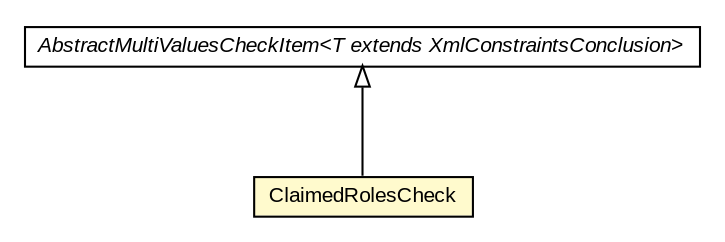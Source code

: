#!/usr/local/bin/dot
#
# Class diagram 
# Generated by UMLGraph version R5_6-24-gf6e263 (http://www.umlgraph.org/)
#

digraph G {
	edge [fontname="arial",fontsize=10,labelfontname="arial",labelfontsize=10];
	node [fontname="arial",fontsize=10,shape=plaintext];
	nodesep=0.25;
	ranksep=0.5;
	// eu.europa.esig.dss.validation.process.bbb.AbstractMultiValuesCheckItem<T extends eu.europa.esig.dss.jaxb.detailedreport.XmlConstraintsConclusion>
	c258887 [label=<<table title="eu.europa.esig.dss.validation.process.bbb.AbstractMultiValuesCheckItem" border="0" cellborder="1" cellspacing="0" cellpadding="2" port="p" href="../../AbstractMultiValuesCheckItem.html">
		<tr><td><table border="0" cellspacing="0" cellpadding="1">
<tr><td align="center" balign="center"><font face="arial italic"> AbstractMultiValuesCheckItem&lt;T extends XmlConstraintsConclusion&gt; </font></td></tr>
		</table></td></tr>
		</table>>, URL="../../AbstractMultiValuesCheckItem.html", fontname="arial", fontcolor="black", fontsize=10.0];
	// eu.europa.esig.dss.validation.process.bbb.sav.checks.ClaimedRolesCheck
	c258922 [label=<<table title="eu.europa.esig.dss.validation.process.bbb.sav.checks.ClaimedRolesCheck" border="0" cellborder="1" cellspacing="0" cellpadding="2" port="p" bgcolor="lemonChiffon" href="./ClaimedRolesCheck.html">
		<tr><td><table border="0" cellspacing="0" cellpadding="1">
<tr><td align="center" balign="center"> ClaimedRolesCheck </td></tr>
		</table></td></tr>
		</table>>, URL="./ClaimedRolesCheck.html", fontname="arial", fontcolor="black", fontsize=10.0];
	//eu.europa.esig.dss.validation.process.bbb.sav.checks.ClaimedRolesCheck extends eu.europa.esig.dss.validation.process.bbb.AbstractMultiValuesCheckItem<eu.europa.esig.dss.jaxb.detailedreport.XmlSAV>
	c258887:p -> c258922:p [dir=back,arrowtail=empty];
}

